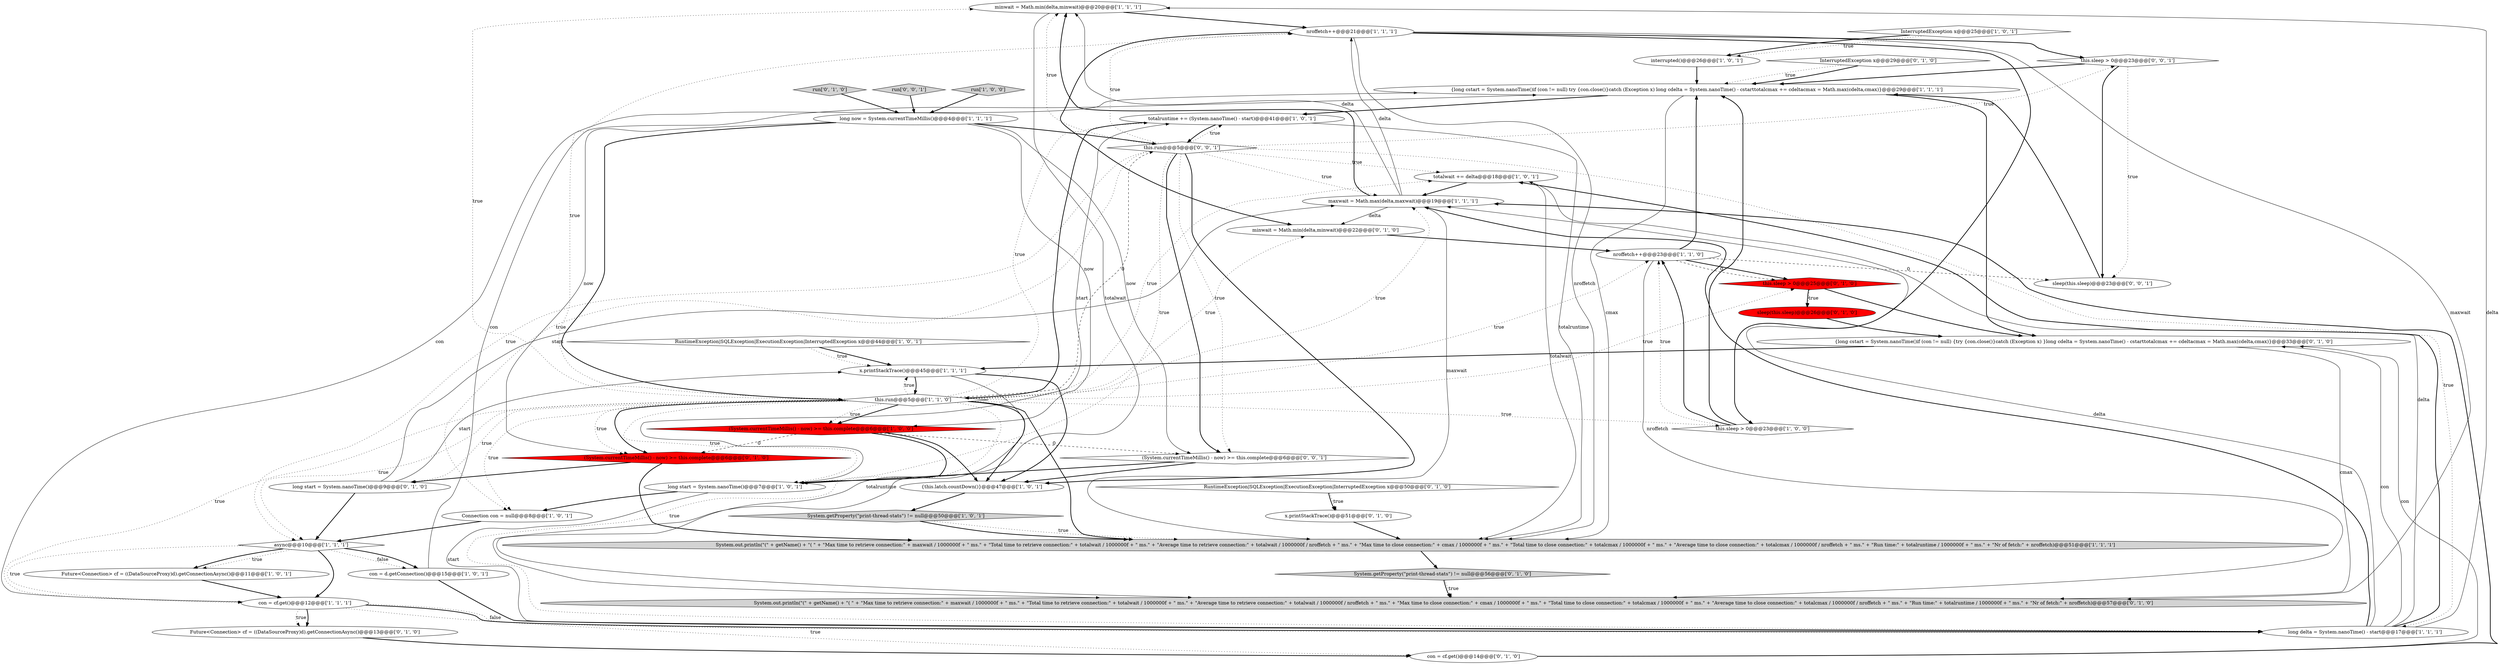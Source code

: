 digraph {
26 [style = filled, label = "x.printStackTrace()@@@51@@@['0', '1', '0']", fillcolor = white, shape = ellipse image = "AAA0AAABBB2BBB"];
13 [style = filled, label = "long now = System.currentTimeMillis()@@@4@@@['1', '1', '1']", fillcolor = white, shape = ellipse image = "AAA0AAABBB1BBB"];
42 [style = filled, label = "this.run@@@5@@@['0', '0', '1']", fillcolor = white, shape = diamond image = "AAA0AAABBB3BBB"];
15 [style = filled, label = "totalwait += delta@@@18@@@['1', '0', '1']", fillcolor = white, shape = ellipse image = "AAA0AAABBB1BBB"];
28 [style = filled, label = "run['0', '1', '0']", fillcolor = lightgray, shape = diamond image = "AAA0AAABBB2BBB"];
40 [style = filled, label = "run['0', '0', '1']", fillcolor = lightgray, shape = diamond image = "AAA0AAABBB3BBB"];
43 [style = filled, label = "this.sleep > 0@@@23@@@['0', '0', '1']", fillcolor = white, shape = diamond image = "AAA0AAABBB3BBB"];
27 [style = filled, label = "System.out.println(\"(\" + getName() + \"( \" + \"Max time to retrieve connection:\" + maxwait / 1000000f + \" ms.\" + \"Total time to retrieve connection:\" + totalwait / 1000000f + \" ms.\" + \"Average time to retrieve connection:\" + totalwait / 1000000f / nroffetch + \" ms.\" + \"Max time to close connection:\" + cmax / 1000000f + \" ms.\" + \"Total time to close connection:\" + totalcmax / 1000000f + \" ms.\" + \"Average time to close connection:\" + totalcmax / 1000000f / nroffetch + \" ms.\" + \"Run time:\" + totalruntime / 1000000f + \" ms.\" + \"Nr of fetch:\" + nroffetch)@@@57@@@['0', '1', '0']", fillcolor = lightgray, shape = ellipse image = "AAA0AAABBB2BBB"];
41 [style = filled, label = "(System.currentTimeMillis() - now) >= this.complete@@@6@@@['0', '0', '1']", fillcolor = white, shape = diamond image = "AAA0AAABBB3BBB"];
5 [style = filled, label = "InterruptedException x@@@25@@@['1', '0', '1']", fillcolor = white, shape = diamond image = "AAA0AAABBB1BBB"];
6 [style = filled, label = "minwait = Math.min(delta,minwait)@@@20@@@['1', '1', '1']", fillcolor = white, shape = ellipse image = "AAA0AAABBB1BBB"];
23 [style = filled, label = "con = cf.get()@@@12@@@['1', '1', '1']", fillcolor = white, shape = ellipse image = "AAA0AAABBB1BBB"];
1 [style = filled, label = "nroffetch++@@@23@@@['1', '1', '0']", fillcolor = white, shape = ellipse image = "AAA0AAABBB1BBB"];
31 [style = filled, label = "System.getProperty(\"print-thread-stats\") != null@@@56@@@['0', '1', '0']", fillcolor = lightgray, shape = diamond image = "AAA0AAABBB2BBB"];
39 [style = filled, label = "sleep(this.sleep)@@@26@@@['0', '1', '0']", fillcolor = red, shape = ellipse image = "AAA1AAABBB2BBB"];
37 [style = filled, label = "long start = System.nanoTime()@@@9@@@['0', '1', '0']", fillcolor = white, shape = ellipse image = "AAA0AAABBB2BBB"];
9 [style = filled, label = "System.out.println(\"(\" + getName() + \"( \" + \"Max time to retrieve connection:\" + maxwait / 1000000f + \" ms.\" + \"Total time to retrieve connection:\" + totalwait / 1000000f + \" ms.\" + \"Average time to retrieve connection:\" + totalwait / 1000000f / nroffetch + \" ms.\" + \"Max time to close connection:\" + cmax / 1000000f + \" ms.\" + \"Total time to close connection:\" + totalcmax / 1000000f + \" ms.\" + \"Average time to close connection:\" + totalcmax / 1000000f / nroffetch + \" ms.\" + \"Run time:\" + totalruntime / 1000000f + \" ms.\" + \"Nr of fetch:\" + nroffetch)@@@51@@@['1', '1', '1']", fillcolor = lightgray, shape = ellipse image = "AAA0AAABBB1BBB"];
33 [style = filled, label = "Future<Connection> cf = ((DataSourceProxy)d).getConnectionAsync()@@@13@@@['0', '1', '0']", fillcolor = white, shape = ellipse image = "AAA0AAABBB2BBB"];
14 [style = filled, label = "RuntimeException|SQLException|ExecutionException|InterruptedException x@@@44@@@['1', '0', '1']", fillcolor = white, shape = diamond image = "AAA0AAABBB1BBB"];
25 [style = filled, label = "long start = System.nanoTime()@@@7@@@['1', '0', '1']", fillcolor = white, shape = ellipse image = "AAA0AAABBB1BBB"];
29 [style = filled, label = "InterruptedException x@@@29@@@['0', '1', '0']", fillcolor = white, shape = diamond image = "AAA0AAABBB2BBB"];
7 [style = filled, label = "{this.latch.countDown()}@@@47@@@['1', '0', '1']", fillcolor = white, shape = ellipse image = "AAA0AAABBB1BBB"];
22 [style = filled, label = "Connection con = null@@@8@@@['1', '0', '1']", fillcolor = white, shape = ellipse image = "AAA0AAABBB1BBB"];
30 [style = filled, label = "(System.currentTimeMillis() - now) >= this.complete@@@6@@@['0', '1', '0']", fillcolor = red, shape = diamond image = "AAA1AAABBB2BBB"];
19 [style = filled, label = "async@@@10@@@['1', '1', '1']", fillcolor = white, shape = diamond image = "AAA0AAABBB1BBB"];
32 [style = filled, label = "this.sleep > 0@@@25@@@['0', '1', '0']", fillcolor = red, shape = diamond image = "AAA1AAABBB2BBB"];
24 [style = filled, label = "totalruntime += (System.nanoTime() - start)@@@41@@@['1', '0', '1']", fillcolor = white, shape = ellipse image = "AAA0AAABBB1BBB"];
4 [style = filled, label = "Future<Connection> cf = ((DataSourceProxy)d).getConnectionAsync()@@@11@@@['1', '0', '1']", fillcolor = white, shape = ellipse image = "AAA0AAABBB1BBB"];
0 [style = filled, label = "this.sleep > 0@@@23@@@['1', '0', '0']", fillcolor = white, shape = diamond image = "AAA0AAABBB1BBB"];
35 [style = filled, label = "minwait = Math.min(delta,minwait)@@@22@@@['0', '1', '0']", fillcolor = white, shape = ellipse image = "AAA0AAABBB2BBB"];
2 [style = filled, label = "interrupted()@@@26@@@['1', '0', '1']", fillcolor = white, shape = ellipse image = "AAA0AAABBB1BBB"];
3 [style = filled, label = "System.getProperty(\"print-thread-stats\") != null@@@50@@@['1', '0', '1']", fillcolor = lightgray, shape = diamond image = "AAA0AAABBB1BBB"];
16 [style = filled, label = "maxwait = Math.max(delta,maxwait)@@@19@@@['1', '1', '1']", fillcolor = white, shape = ellipse image = "AAA0AAABBB1BBB"];
18 [style = filled, label = "{long cstart = System.nanoTime()if (con != null) try {con.close()}catch (Exception x) long cdelta = System.nanoTime() - cstarttotalcmax += cdeltacmax = Math.max(cdelta,cmax)}@@@29@@@['1', '1', '1']", fillcolor = white, shape = ellipse image = "AAA0AAABBB1BBB"];
38 [style = filled, label = "{long cstart = System.nanoTime()if (con != null) {try {con.close()}catch (Exception x) }long cdelta = System.nanoTime() - cstarttotalcmax += cdeltacmax = Math.max(cdelta,cmax)}@@@33@@@['0', '1', '0']", fillcolor = white, shape = ellipse image = "AAA0AAABBB2BBB"];
8 [style = filled, label = "x.printStackTrace()@@@45@@@['1', '1', '1']", fillcolor = white, shape = ellipse image = "AAA0AAABBB1BBB"];
17 [style = filled, label = "nroffetch++@@@21@@@['1', '1', '1']", fillcolor = white, shape = ellipse image = "AAA0AAABBB1BBB"];
21 [style = filled, label = "(System.currentTimeMillis() - now) >= this.complete@@@6@@@['1', '0', '0']", fillcolor = red, shape = diamond image = "AAA1AAABBB1BBB"];
36 [style = filled, label = "RuntimeException|SQLException|ExecutionException|InterruptedException x@@@50@@@['0', '1', '0']", fillcolor = white, shape = diamond image = "AAA0AAABBB2BBB"];
44 [style = filled, label = "sleep(this.sleep)@@@23@@@['0', '0', '1']", fillcolor = white, shape = ellipse image = "AAA0AAABBB3BBB"];
12 [style = filled, label = "long delta = System.nanoTime() - start@@@17@@@['1', '1', '1']", fillcolor = white, shape = ellipse image = "AAA0AAABBB1BBB"];
11 [style = filled, label = "run['1', '0', '0']", fillcolor = lightgray, shape = diamond image = "AAA0AAABBB1BBB"];
20 [style = filled, label = "con = d.getConnection()@@@15@@@['1', '0', '1']", fillcolor = white, shape = ellipse image = "AAA0AAABBB1BBB"];
10 [style = filled, label = "this.run@@@5@@@['1', '1', '0']", fillcolor = white, shape = diamond image = "AAA0AAABBB1BBB"];
34 [style = filled, label = "con = cf.get()@@@14@@@['0', '1', '0']", fillcolor = white, shape = ellipse image = "AAA0AAABBB2BBB"];
8->10 [style = bold, label=""];
10->8 [style = dotted, label="true"];
42->41 [style = bold, label=""];
25->22 [style = bold, label=""];
34->38 [style = solid, label="con"];
20->18 [style = solid, label="con"];
26->9 [style = bold, label=""];
16->35 [style = solid, label="delta"];
12->15 [style = solid, label="delta"];
43->18 [style = bold, label=""];
40->13 [style = bold, label=""];
10->30 [style = dotted, label="true"];
1->44 [style = dashed, label="0"];
10->32 [style = dotted, label="true"];
29->18 [style = bold, label=""];
42->17 [style = dotted, label="true"];
21->30 [style = dashed, label="0"];
42->19 [style = dotted, label="true"];
23->33 [style = bold, label=""];
24->9 [style = solid, label="totalruntime"];
11->13 [style = bold, label=""];
37->8 [style = solid, label="start"];
31->27 [style = dotted, label="true"];
39->38 [style = bold, label=""];
23->12 [style = bold, label=""];
42->22 [style = dotted, label="true"];
44->18 [style = bold, label=""];
10->1 [style = dotted, label="true"];
13->21 [style = solid, label="now"];
43->44 [style = bold, label=""];
10->16 [style = dotted, label="true"];
17->35 [style = bold, label=""];
13->41 [style = solid, label="now"];
24->10 [style = bold, label=""];
18->38 [style = bold, label=""];
10->6 [style = dotted, label="true"];
19->20 [style = dotted, label="false"];
29->18 [style = dotted, label="true"];
16->6 [style = bold, label=""];
19->20 [style = bold, label=""];
12->38 [style = solid, label="con"];
2->18 [style = bold, label=""];
10->21 [style = bold, label=""];
21->25 [style = bold, label=""];
37->16 [style = solid, label="start"];
16->6 [style = solid, label="delta"];
10->7 [style = bold, label=""];
42->24 [style = dotted, label="true"];
1->27 [style = solid, label="nroffetch"];
10->25 [style = dotted, label="true"];
10->23 [style = dotted, label="true"];
31->27 [style = bold, label=""];
19->4 [style = dotted, label="true"];
42->43 [style = dotted, label="true"];
10->24 [style = dotted, label="true"];
18->9 [style = solid, label="cmax"];
1->32 [style = bold, label=""];
21->7 [style = bold, label=""];
10->0 [style = dotted, label="true"];
42->16 [style = dotted, label="true"];
14->8 [style = bold, label=""];
42->7 [style = bold, label=""];
6->27 [style = solid, label="totalwait"];
23->33 [style = dotted, label="true"];
23->18 [style = solid, label="con"];
4->23 [style = bold, label=""];
38->27 [style = solid, label="cmax"];
6->17 [style = bold, label=""];
13->10 [style = bold, label=""];
18->24 [style = bold, label=""];
13->42 [style = bold, label=""];
22->19 [style = bold, label=""];
9->31 [style = bold, label=""];
30->9 [style = bold, label=""];
3->9 [style = dotted, label="true"];
1->32 [style = dashed, label="0"];
10->35 [style = dotted, label="true"];
10->17 [style = dotted, label="true"];
42->41 [style = dotted, label="true"];
3->9 [style = bold, label=""];
17->43 [style = bold, label=""];
43->44 [style = dotted, label="true"];
17->0 [style = bold, label=""];
35->1 [style = bold, label=""];
17->9 [style = solid, label="nroffetch"];
25->24 [style = solid, label="start"];
10->19 [style = dotted, label="true"];
0->1 [style = bold, label=""];
34->16 [style = bold, label=""];
42->15 [style = dotted, label="true"];
8->27 [style = solid, label="totalruntime"];
14->8 [style = dotted, label="true"];
0->18 [style = bold, label=""];
32->39 [style = bold, label=""];
10->9 [style = bold, label=""];
38->8 [style = bold, label=""];
10->37 [style = dotted, label="true"];
10->30 [style = bold, label=""];
36->26 [style = dotted, label="true"];
0->1 [style = dotted, label="true"];
24->42 [style = bold, label=""];
5->2 [style = dotted, label="true"];
25->12 [style = solid, label="start"];
10->12 [style = dotted, label="true"];
16->9 [style = solid, label="maxwait"];
41->7 [style = bold, label=""];
32->39 [style = dotted, label="true"];
42->6 [style = dotted, label="true"];
12->15 [style = bold, label=""];
19->23 [style = dotted, label="true"];
28->13 [style = bold, label=""];
1->18 [style = bold, label=""];
12->16 [style = bold, label=""];
36->26 [style = bold, label=""];
30->37 [style = bold, label=""];
15->16 [style = bold, label=""];
10->42 [style = dashed, label="0"];
12->6 [style = solid, label="delta"];
7->3 [style = bold, label=""];
8->7 [style = bold, label=""];
16->17 [style = solid, label="delta"];
10->15 [style = dotted, label="true"];
32->38 [style = bold, label=""];
42->12 [style = dotted, label="true"];
15->9 [style = solid, label="totalwait"];
5->2 [style = bold, label=""];
23->12 [style = dotted, label="false"];
21->41 [style = dashed, label="0"];
19->23 [style = bold, label=""];
20->12 [style = bold, label=""];
10->22 [style = dotted, label="true"];
42->25 [style = dotted, label="true"];
19->4 [style = bold, label=""];
37->19 [style = bold, label=""];
41->25 [style = bold, label=""];
12->16 [style = solid, label="delta"];
10->21 [style = dotted, label="true"];
33->34 [style = bold, label=""];
23->34 [style = dotted, label="true"];
17->27 [style = solid, label="maxwait"];
13->30 [style = solid, label="now"];
}
